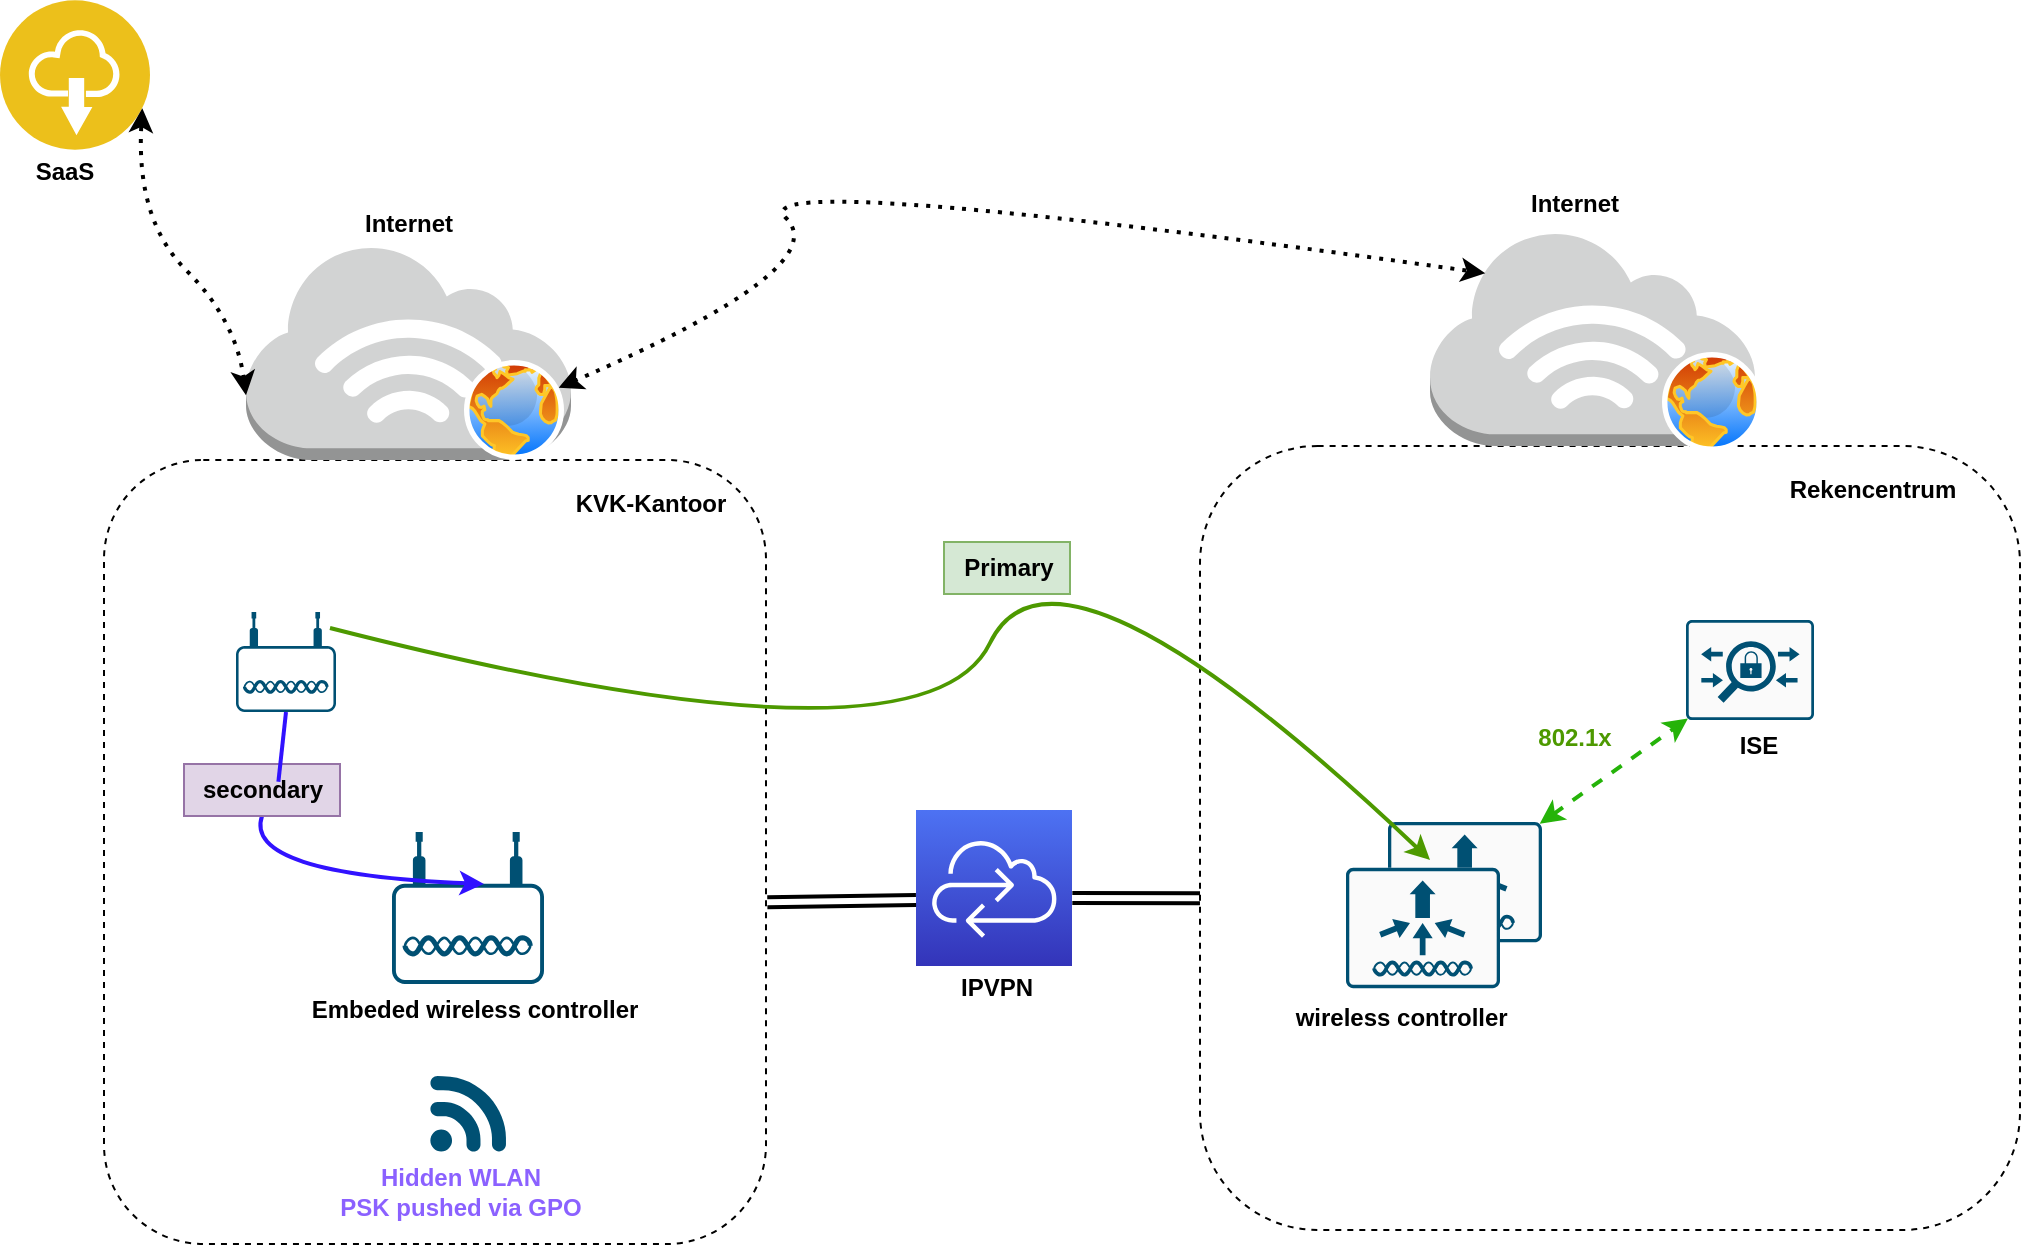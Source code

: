 <mxfile version="20.2.8" type="github">
  <diagram id="DAqMi9Ss78NHq_FXzXEW" name="Page-1">
    <mxGraphModel dx="1422" dy="762" grid="0" gridSize="10" guides="1" tooltips="1" connect="1" arrows="1" fold="1" page="1" pageScale="1" pageWidth="1169" pageHeight="827" math="0" shadow="0">
      <root>
        <mxCell id="0" />
        <mxCell id="1" parent="0" />
        <mxCell id="mIhJ6IyPEhb2iyAgKl9o-9" value="" style="rounded=1;whiteSpace=wrap;html=1;dashed=1;" parent="1" vertex="1">
          <mxGeometry x="107" y="293" width="331" height="392" as="geometry" />
        </mxCell>
        <mxCell id="mIhJ6IyPEhb2iyAgKl9o-6" value="" style="rounded=1;whiteSpace=wrap;html=1;dashed=1;" parent="1" vertex="1">
          <mxGeometry x="655" y="286" width="410" height="392" as="geometry" />
        </mxCell>
        <mxCell id="mIhJ6IyPEhb2iyAgKl9o-1" value="" style="sketch=0;points=[[0.015,0.015,0],[0.985,0.015,0],[0.985,0.985,0],[0.015,0.985,0],[0.25,0,0],[0.5,0,0],[0.75,0,0],[1,0.25,0],[1,0.5,0],[1,0.75,0],[0.75,1,0],[0.5,1,0],[0.25,1,0],[0,0.75,0],[0,0.5,0],[0,0.25,0]];verticalLabelPosition=bottom;html=1;verticalAlign=top;aspect=fixed;align=center;pointerEvents=1;shape=mxgraph.cisco19.rect;prIcon=wireless_lan_controller;fillColor=#FAFAFA;strokeColor=#005073;" parent="1" vertex="1">
          <mxGeometry x="749" y="474" width="77" height="60.16" as="geometry" />
        </mxCell>
        <mxCell id="mIhJ6IyPEhb2iyAgKl9o-2" value="" style="points=[[0.03,0.36,0],[0.18,0,0],[0.5,0.34,0],[0.82,0,0],[0.97,0.36,0],[1,0.67,0],[0.975,0.975,0],[0.5,1,0],[0.025,0.975,0],[0,0.67,0]];verticalLabelPosition=bottom;sketch=0;html=1;verticalAlign=top;aspect=fixed;align=center;pointerEvents=1;shape=mxgraph.cisco19.wireless_access_point;fillColor=#005073;strokeColor=none;" parent="1" vertex="1">
          <mxGeometry x="251" y="479" width="76" height="76" as="geometry" />
        </mxCell>
        <mxCell id="mIhJ6IyPEhb2iyAgKl9o-3" value="&lt;b&gt;Embeded wireless controller&lt;/b&gt;" style="text;html=1;resizable=0;autosize=1;align=center;verticalAlign=middle;points=[];fillColor=none;strokeColor=none;rounded=0;" parent="1" vertex="1">
          <mxGeometry x="201" y="555" width="181" height="26" as="geometry" />
        </mxCell>
        <mxCell id="mIhJ6IyPEhb2iyAgKl9o-4" value="&lt;b&gt;wireless controller&amp;nbsp;&lt;/b&gt;" style="text;html=1;resizable=0;autosize=1;align=center;verticalAlign=middle;points=[];fillColor=none;strokeColor=none;rounded=0;" parent="1" vertex="1">
          <mxGeometry x="693.5" y="559" width="127" height="26" as="geometry" />
        </mxCell>
        <mxCell id="mIhJ6IyPEhb2iyAgKl9o-5" value="" style="points=[[0.03,0.36,0],[0.18,0,0],[0.5,0.34,0],[0.82,0,0],[0.97,0.36,0],[1,0.67,0],[0.975,0.975,0],[0.5,1,0],[0.025,0.975,0],[0,0.67,0]];verticalLabelPosition=bottom;sketch=0;html=1;verticalAlign=top;aspect=fixed;align=center;pointerEvents=1;shape=mxgraph.cisco19.wireless_access_point;fillColor=#005073;strokeColor=none;" parent="1" vertex="1">
          <mxGeometry x="173" y="369" width="50" height="50" as="geometry" />
        </mxCell>
        <mxCell id="mIhJ6IyPEhb2iyAgKl9o-7" value="" style="sketch=0;points=[[0.015,0.015,0],[0.985,0.015,0],[0.985,0.985,0],[0.015,0.985,0],[0.25,0,0],[0.5,0,0],[0.75,0,0],[1,0.25,0],[1,0.5,0],[1,0.75,0],[0.75,1,0],[0.5,1,0],[0.25,1,0],[0,0.75,0],[0,0.5,0],[0,0.25,0]];verticalLabelPosition=bottom;html=1;verticalAlign=top;aspect=fixed;align=center;pointerEvents=1;shape=mxgraph.cisco19.rect;prIcon=wireless_lan_controller;fillColor=#FAFAFA;strokeColor=#005073;" parent="1" vertex="1">
          <mxGeometry x="728" y="496.92" width="77" height="60.16" as="geometry" />
        </mxCell>
        <mxCell id="mIhJ6IyPEhb2iyAgKl9o-10" value="" style="curved=1;endArrow=classic;html=1;rounded=0;entryX=0.273;entryY=0.316;entryDx=0;entryDy=0;entryPerimeter=0;exitX=0.94;exitY=0.16;exitDx=0;exitDy=0;exitPerimeter=0;strokeColor=#4D9900;strokeWidth=2;" parent="1" source="mIhJ6IyPEhb2iyAgKl9o-5" target="mIhJ6IyPEhb2iyAgKl9o-1" edge="1">
          <mxGeometry width="50" height="50" relative="1" as="geometry">
            <mxPoint x="558" y="541" as="sourcePoint" />
            <mxPoint x="608" y="491" as="targetPoint" />
            <Array as="points">
              <mxPoint x="517" y="453" />
              <mxPoint x="583" y="316" />
            </Array>
          </mxGeometry>
        </mxCell>
        <mxCell id="mIhJ6IyPEhb2iyAgKl9o-12" value="" style="curved=1;endArrow=classic;html=1;rounded=0;entryX=0.605;entryY=0.342;entryDx=0;entryDy=0;entryPerimeter=0;exitX=0.5;exitY=1;exitDx=0;exitDy=0;exitPerimeter=0;strokeColor=#3112FF;strokeWidth=2;startArrow=none;" parent="1" source="mIhJ6IyPEhb2iyAgKl9o-18" target="mIhJ6IyPEhb2iyAgKl9o-2" edge="1">
          <mxGeometry width="50" height="50" relative="1" as="geometry">
            <mxPoint x="230" y="387" as="sourcePoint" />
            <mxPoint x="780.021" y="503.011" as="targetPoint" />
            <Array as="points">
              <mxPoint x="176" y="500" />
            </Array>
          </mxGeometry>
        </mxCell>
        <mxCell id="mIhJ6IyPEhb2iyAgKl9o-15" value="" style="shape=link;html=1;rounded=0;strokeColor=#000000;strokeWidth=2;exitX=1.002;exitY=0.564;exitDx=0;exitDy=0;exitPerimeter=0;entryX=0;entryY=0.577;entryDx=0;entryDy=0;entryPerimeter=0;startArrow=none;" parent="1" source="mIhJ6IyPEhb2iyAgKl9o-20" target="mIhJ6IyPEhb2iyAgKl9o-6" edge="1">
          <mxGeometry width="100" relative="1" as="geometry">
            <mxPoint x="533" y="516" as="sourcePoint" />
            <mxPoint x="633" y="516" as="targetPoint" />
          </mxGeometry>
        </mxCell>
        <mxCell id="mIhJ6IyPEhb2iyAgKl9o-17" value="&lt;b&gt;Primary&lt;/b&gt;" style="text;html=1;resizable=0;autosize=1;align=center;verticalAlign=middle;points=[];fillColor=#d5e8d4;strokeColor=#82b366;rounded=0;" parent="1" vertex="1">
          <mxGeometry x="527" y="334" width="63" height="26" as="geometry" />
        </mxCell>
        <mxCell id="mIhJ6IyPEhb2iyAgKl9o-18" value="&lt;b&gt;secondary&lt;/b&gt;" style="text;html=1;resizable=0;autosize=1;align=center;verticalAlign=middle;points=[];fillColor=#e1d5e7;strokeColor=#9673a6;rounded=0;" parent="1" vertex="1">
          <mxGeometry x="147" y="445" width="78" height="26" as="geometry" />
        </mxCell>
        <mxCell id="mIhJ6IyPEhb2iyAgKl9o-19" value="" style="curved=1;endArrow=none;html=1;rounded=0;entryX=0.605;entryY=0.342;entryDx=0;entryDy=0;entryPerimeter=0;exitX=0.5;exitY=1;exitDx=0;exitDy=0;exitPerimeter=0;strokeColor=#3112FF;strokeWidth=2;" parent="1" source="mIhJ6IyPEhb2iyAgKl9o-5" target="mIhJ6IyPEhb2iyAgKl9o-18" edge="1">
          <mxGeometry width="50" height="50" relative="1" as="geometry">
            <mxPoint x="198" y="419" as="sourcePoint" />
            <mxPoint x="296.98" y="504.992" as="targetPoint" />
            <Array as="points" />
          </mxGeometry>
        </mxCell>
        <mxCell id="mIhJ6IyPEhb2iyAgKl9o-20" value="" style="sketch=0;points=[[0,0,0],[0.25,0,0],[0.5,0,0],[0.75,0,0],[1,0,0],[0,1,0],[0.25,1,0],[0.5,1,0],[0.75,1,0],[1,1,0],[0,0.25,0],[0,0.5,0],[0,0.75,0],[1,0.25,0],[1,0.5,0],[1,0.75,0]];outlineConnect=0;fontColor=#232F3E;gradientColor=#4D72F3;gradientDirection=north;fillColor=#3334B9;strokeColor=#ffffff;dashed=0;verticalLabelPosition=bottom;verticalAlign=top;align=center;html=1;fontSize=12;fontStyle=0;aspect=fixed;shape=mxgraph.aws4.resourceIcon;resIcon=mxgraph.aws4.cloud_control_api;" parent="1" vertex="1">
          <mxGeometry x="513" y="468" width="78" height="78" as="geometry" />
        </mxCell>
        <mxCell id="mIhJ6IyPEhb2iyAgKl9o-21" value="" style="shape=link;html=1;rounded=0;strokeColor=#000000;strokeWidth=2;exitX=1.002;exitY=0.564;exitDx=0;exitDy=0;exitPerimeter=0;entryX=0;entryY=0.577;entryDx=0;entryDy=0;entryPerimeter=0;endArrow=none;" parent="1" source="mIhJ6IyPEhb2iyAgKl9o-9" target="mIhJ6IyPEhb2iyAgKl9o-20" edge="1">
          <mxGeometry width="100" relative="1" as="geometry">
            <mxPoint x="438.662" y="514.088" as="sourcePoint" />
            <mxPoint x="655" y="512.184" as="targetPoint" />
          </mxGeometry>
        </mxCell>
        <mxCell id="mIhJ6IyPEhb2iyAgKl9o-22" value="&lt;b&gt;IPVPN&lt;/b&gt;" style="text;html=1;resizable=0;autosize=1;align=center;verticalAlign=middle;points=[];fillColor=none;strokeColor=none;rounded=0;" parent="1" vertex="1">
          <mxGeometry x="525.5" y="544" width="54" height="26" as="geometry" />
        </mxCell>
        <mxCell id="mIhJ6IyPEhb2iyAgKl9o-25" value="" style="shape=image;html=1;verticalAlign=top;verticalLabelPosition=bottom;labelBackgroundColor=#ffffff;imageAspect=0;aspect=fixed;image=https://cdn2.iconfinder.com/data/icons/freecns-cumulus/32/519791-101_Warning-128.png;dashed=1;fontColor=#FF2130;" parent="1" vertex="1">
          <mxGeometry x="522" y="474" width="61" height="61" as="geometry" />
        </mxCell>
        <mxCell id="mIhJ6IyPEhb2iyAgKl9o-26" value="" style="sketch=0;points=[[0.015,0.015,0],[0.985,0.015,0],[0.985,0.985,0],[0.015,0.985,0],[0.25,0,0],[0.5,0,0],[0.75,0,0],[1,0.25,0],[1,0.5,0],[1,0.75,0],[0.75,1,0],[0.5,1,0],[0.25,1,0],[0,0.75,0],[0,0.5,0],[0,0.25,0]];verticalLabelPosition=bottom;html=1;verticalAlign=top;aspect=fixed;align=center;pointerEvents=1;shape=mxgraph.cisco19.rect;prIcon=acs;fillColor=#FAFAFA;strokeColor=#005073;dashed=1;labelBackgroundColor=#FF1764;fontColor=#FF2130;" parent="1" vertex="1">
          <mxGeometry x="898" y="373" width="64" height="50" as="geometry" />
        </mxCell>
        <mxCell id="mIhJ6IyPEhb2iyAgKl9o-27" value="&lt;b&gt;ISE&lt;/b&gt;" style="text;html=1;resizable=0;autosize=1;align=center;verticalAlign=middle;points=[];fillColor=none;strokeColor=none;rounded=0;" parent="1" vertex="1">
          <mxGeometry x="915" y="423" width="37" height="26" as="geometry" />
        </mxCell>
        <mxCell id="mIhJ6IyPEhb2iyAgKl9o-28" value="" style="endArrow=classic;html=1;rounded=0;fontColor=#FF2130;strokeColor=#25B309;strokeWidth=2;entryX=0.015;entryY=0.985;entryDx=0;entryDy=0;entryPerimeter=0;exitX=0.985;exitY=0.015;exitDx=0;exitDy=0;exitPerimeter=0;dashed=1;startArrow=classic;startFill=1;endFill=1;" parent="1" source="mIhJ6IyPEhb2iyAgKl9o-1" target="mIhJ6IyPEhb2iyAgKl9o-26" edge="1">
          <mxGeometry width="50" height="50" relative="1" as="geometry">
            <mxPoint x="549" y="806" as="sourcePoint" />
            <mxPoint x="599" y="756" as="targetPoint" />
          </mxGeometry>
        </mxCell>
        <mxCell id="mIhJ6IyPEhb2iyAgKl9o-29" value="&lt;b&gt;&lt;font color=&quot;#4d9900&quot;&gt;802.1x&lt;/font&gt;&lt;/b&gt;" style="text;html=1;resizable=0;autosize=1;align=center;verticalAlign=middle;points=[];fillColor=none;strokeColor=none;rounded=0;" parent="1" vertex="1">
          <mxGeometry x="814" y="419" width="55" height="26" as="geometry" />
        </mxCell>
        <mxCell id="mIhJ6IyPEhb2iyAgKl9o-31" value="" style="points=[[0.005,0.09,0],[0.08,0,0],[0.76,0.25,0],[1,0.92,0],[0.91,0.995,0],[0.57,0.995,0],[0.045,0.955,0],[0.005,0.43,0]];verticalLabelPosition=bottom;sketch=0;html=1;verticalAlign=top;aspect=fixed;align=center;pointerEvents=1;shape=mxgraph.cisco19.3g_4g_indicator;fillColor=#005073;strokeColor=none;dashed=1;labelBackgroundColor=#FF1764;fontColor=#4D9900;" parent="1" vertex="1">
          <mxGeometry x="270" y="601" width="38" height="38" as="geometry" />
        </mxCell>
        <mxCell id="mIhJ6IyPEhb2iyAgKl9o-32" value="&lt;b&gt;&lt;font color=&quot;#8b61ff&quot;&gt;Hidden WLAN&lt;br&gt;PSK pushed via GPO&lt;/font&gt;&lt;br&gt;&lt;/b&gt;" style="text;html=1;resizable=0;autosize=1;align=center;verticalAlign=middle;points=[];fillColor=none;strokeColor=none;rounded=0;" parent="1" vertex="1">
          <mxGeometry x="215" y="638" width="139" height="41" as="geometry" />
        </mxCell>
        <mxCell id="mIhJ6IyPEhb2iyAgKl9o-34" value="" style="outlineConnect=0;dashed=0;verticalLabelPosition=bottom;verticalAlign=top;align=center;html=1;shape=mxgraph.aws3.internet_3;fillColor=#D2D3D3;gradientColor=none;labelBackgroundColor=#FFFFFF;fontColor=#000000;" parent="1" vertex="1">
          <mxGeometry x="178" y="185" width="162.5" height="108" as="geometry" />
        </mxCell>
        <mxCell id="mIhJ6IyPEhb2iyAgKl9o-33" value="" style="aspect=fixed;perimeter=ellipsePerimeter;html=1;align=center;shadow=0;dashed=0;spacingTop=3;image;image=img/lib/active_directory/internet_globe.svg;labelBackgroundColor=#FFFFFF;fontColor=#000000;" parent="1" vertex="1">
          <mxGeometry x="287" y="243" width="50" height="50" as="geometry" />
        </mxCell>
        <mxCell id="mIhJ6IyPEhb2iyAgKl9o-35" value="&lt;b&gt;Internet&lt;/b&gt;" style="text;html=1;resizable=0;autosize=1;align=center;verticalAlign=middle;points=[];fillColor=none;strokeColor=none;rounded=0;" parent="1" vertex="1">
          <mxGeometry x="228.25" y="162" width="62" height="26" as="geometry" />
        </mxCell>
        <mxCell id="qZsp6Fqz-R1ea0rnndBy-1" value="&lt;b&gt;KVK-Kantoor&lt;/b&gt;" style="text;html=1;resizable=0;autosize=1;align=center;verticalAlign=middle;points=[];fillColor=none;strokeColor=none;rounded=0;" vertex="1" parent="1">
          <mxGeometry x="333" y="302" width="93" height="26" as="geometry" />
        </mxCell>
        <mxCell id="qZsp6Fqz-R1ea0rnndBy-2" value="&lt;b&gt;Rekencentrum&lt;/b&gt;" style="text;html=1;resizable=0;autosize=1;align=center;verticalAlign=middle;points=[];fillColor=none;strokeColor=none;rounded=0;" vertex="1" parent="1">
          <mxGeometry x="940" y="295" width="101" height="26" as="geometry" />
        </mxCell>
        <mxCell id="qZsp6Fqz-R1ea0rnndBy-3" value="" style="shape=image;html=1;verticalAlign=top;verticalLabelPosition=bottom;labelBackgroundColor=#ffffff;imageAspect=0;aspect=fixed;image=https://cdn0.iconfinder.com/data/icons/construction-2-21/512/construction-industry-building-50-128.png" vertex="1" parent="1">
          <mxGeometry x="87" y="274" width="64" height="64" as="geometry" />
        </mxCell>
        <mxCell id="qZsp6Fqz-R1ea0rnndBy-4" value="" style="shape=image;html=1;verticalAlign=top;verticalLabelPosition=bottom;labelBackgroundColor=#ffffff;imageAspect=0;aspect=fixed;image=https://cdn4.iconfinder.com/data/icons/for-your-interface-free-samples/128/Theatre-128.png" vertex="1" parent="1">
          <mxGeometry x="639" y="254" width="84" height="84" as="geometry" />
        </mxCell>
        <mxCell id="qZsp6Fqz-R1ea0rnndBy-5" value="" style="outlineConnect=0;dashed=0;verticalLabelPosition=bottom;verticalAlign=top;align=center;html=1;shape=mxgraph.aws3.internet_3;fillColor=#D2D3D3;gradientColor=none;labelBackgroundColor=#FFFFFF;fontColor=#000000;" vertex="1" parent="1">
          <mxGeometry x="770" y="178" width="162.5" height="108" as="geometry" />
        </mxCell>
        <mxCell id="qZsp6Fqz-R1ea0rnndBy-6" value="" style="aspect=fixed;perimeter=ellipsePerimeter;html=1;align=center;shadow=0;dashed=0;spacingTop=3;image;image=img/lib/active_directory/internet_globe.svg;labelBackgroundColor=#FFFFFF;fontColor=#000000;" vertex="1" parent="1">
          <mxGeometry x="886" y="239" width="50" height="50" as="geometry" />
        </mxCell>
        <mxCell id="qZsp6Fqz-R1ea0rnndBy-7" value="&lt;b&gt;Internet&lt;/b&gt;" style="text;html=1;resizable=0;autosize=1;align=center;verticalAlign=middle;points=[];fillColor=none;strokeColor=none;rounded=0;" vertex="1" parent="1">
          <mxGeometry x="810.5" y="152" width="62" height="26" as="geometry" />
        </mxCell>
        <mxCell id="qZsp6Fqz-R1ea0rnndBy-8" value="" style="aspect=fixed;perimeter=ellipsePerimeter;html=1;align=center;shadow=0;dashed=0;fontColor=#4277BB;labelBackgroundColor=#ffffff;fontSize=12;spacingTop=3;image;image=img/lib/ibm/applications/saas_applications.svg;" vertex="1" parent="1">
          <mxGeometry x="55" y="63" width="75" height="75" as="geometry" />
        </mxCell>
        <mxCell id="qZsp6Fqz-R1ea0rnndBy-9" value="&lt;b&gt;SaaS&lt;/b&gt;" style="text;html=1;resizable=0;autosize=1;align=center;verticalAlign=middle;points=[];fillColor=none;strokeColor=none;rounded=0;" vertex="1" parent="1">
          <mxGeometry x="63" y="136" width="47" height="26" as="geometry" />
        </mxCell>
        <mxCell id="qZsp6Fqz-R1ea0rnndBy-10" value="" style="curved=1;endArrow=classic;html=1;rounded=0;entryX=1;entryY=0.75;entryDx=0;entryDy=0;exitX=0;exitY=0.7;exitDx=0;exitDy=0;exitPerimeter=0;strokeWidth=2;startArrow=classic;startFill=1;dashed=1;dashPattern=1 2;" edge="1" parent="1" source="mIhJ6IyPEhb2iyAgKl9o-34" target="qZsp6Fqz-R1ea0rnndBy-8">
          <mxGeometry width="50" height="50" relative="1" as="geometry">
            <mxPoint x="123" y="223" as="sourcePoint" />
            <mxPoint x="173" y="173" as="targetPoint" />
            <Array as="points">
              <mxPoint x="173" y="223" />
              <mxPoint x="123" y="173" />
            </Array>
          </mxGeometry>
        </mxCell>
        <mxCell id="qZsp6Fqz-R1ea0rnndBy-11" value="" style="curved=1;endArrow=classic;html=1;rounded=0;dashed=1;dashPattern=1 2;strokeWidth=2;exitX=1;exitY=0.25;exitDx=0;exitDy=0;entryX=0.17;entryY=0.2;entryDx=0;entryDy=0;entryPerimeter=0;startArrow=classic;startFill=1;" edge="1" parent="1" source="mIhJ6IyPEhb2iyAgKl9o-33" target="qZsp6Fqz-R1ea0rnndBy-5">
          <mxGeometry width="50" height="50" relative="1" as="geometry">
            <mxPoint x="423" y="197" as="sourcePoint" />
            <mxPoint x="473" y="147" as="targetPoint" />
            <Array as="points">
              <mxPoint x="473" y="197" />
              <mxPoint x="423" y="147" />
            </Array>
          </mxGeometry>
        </mxCell>
      </root>
    </mxGraphModel>
  </diagram>
</mxfile>
